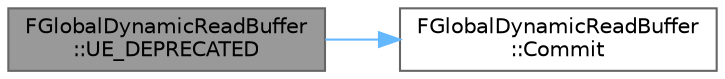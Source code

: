 digraph "FGlobalDynamicReadBuffer::UE_DEPRECATED"
{
 // INTERACTIVE_SVG=YES
 // LATEX_PDF_SIZE
  bgcolor="transparent";
  edge [fontname=Helvetica,fontsize=10,labelfontname=Helvetica,labelfontsize=10];
  node [fontname=Helvetica,fontsize=10,shape=box,height=0.2,width=0.4];
  rankdir="LR";
  Node1 [id="Node000001",label="FGlobalDynamicReadBuffer\l::UE_DEPRECATED",height=0.2,width=0.4,color="gray40", fillcolor="grey60", style="filled", fontcolor="black",tooltip=" "];
  Node1 -> Node2 [id="edge1_Node000001_Node000002",color="steelblue1",style="solid",tooltip=" "];
  Node2 [id="Node000002",label="FGlobalDynamicReadBuffer\l::Commit",height=0.2,width=0.4,color="grey40", fillcolor="white", style="filled",URL="$d1/d0e/classFGlobalDynamicReadBuffer.html#a8fae66b6ca3cfbcbbfcf20cb9fc92872",tooltip="Commits allocated memory to the GPU."];
}
